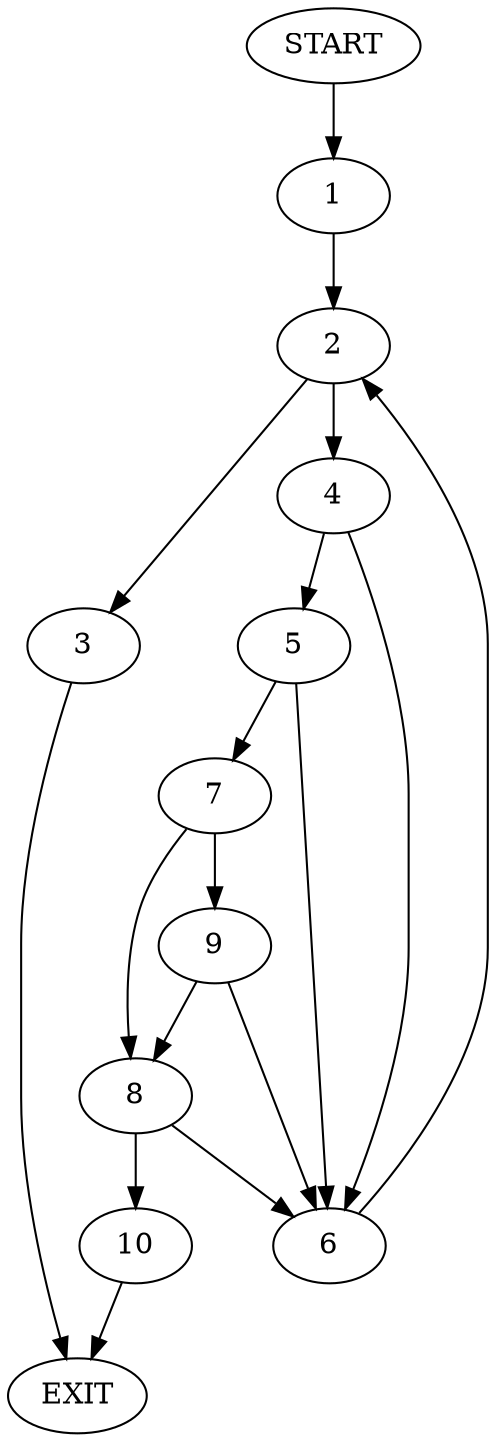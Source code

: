 digraph {
0 [label="START"]
11 [label="EXIT"]
0 -> 1
1 -> 2
2 -> 3
2 -> 4
3 -> 11
4 -> 5
4 -> 6
6 -> 2
5 -> 6
5 -> 7
7 -> 8
7 -> 9
8 -> 10
8 -> 6
9 -> 8
9 -> 6
10 -> 11
}
